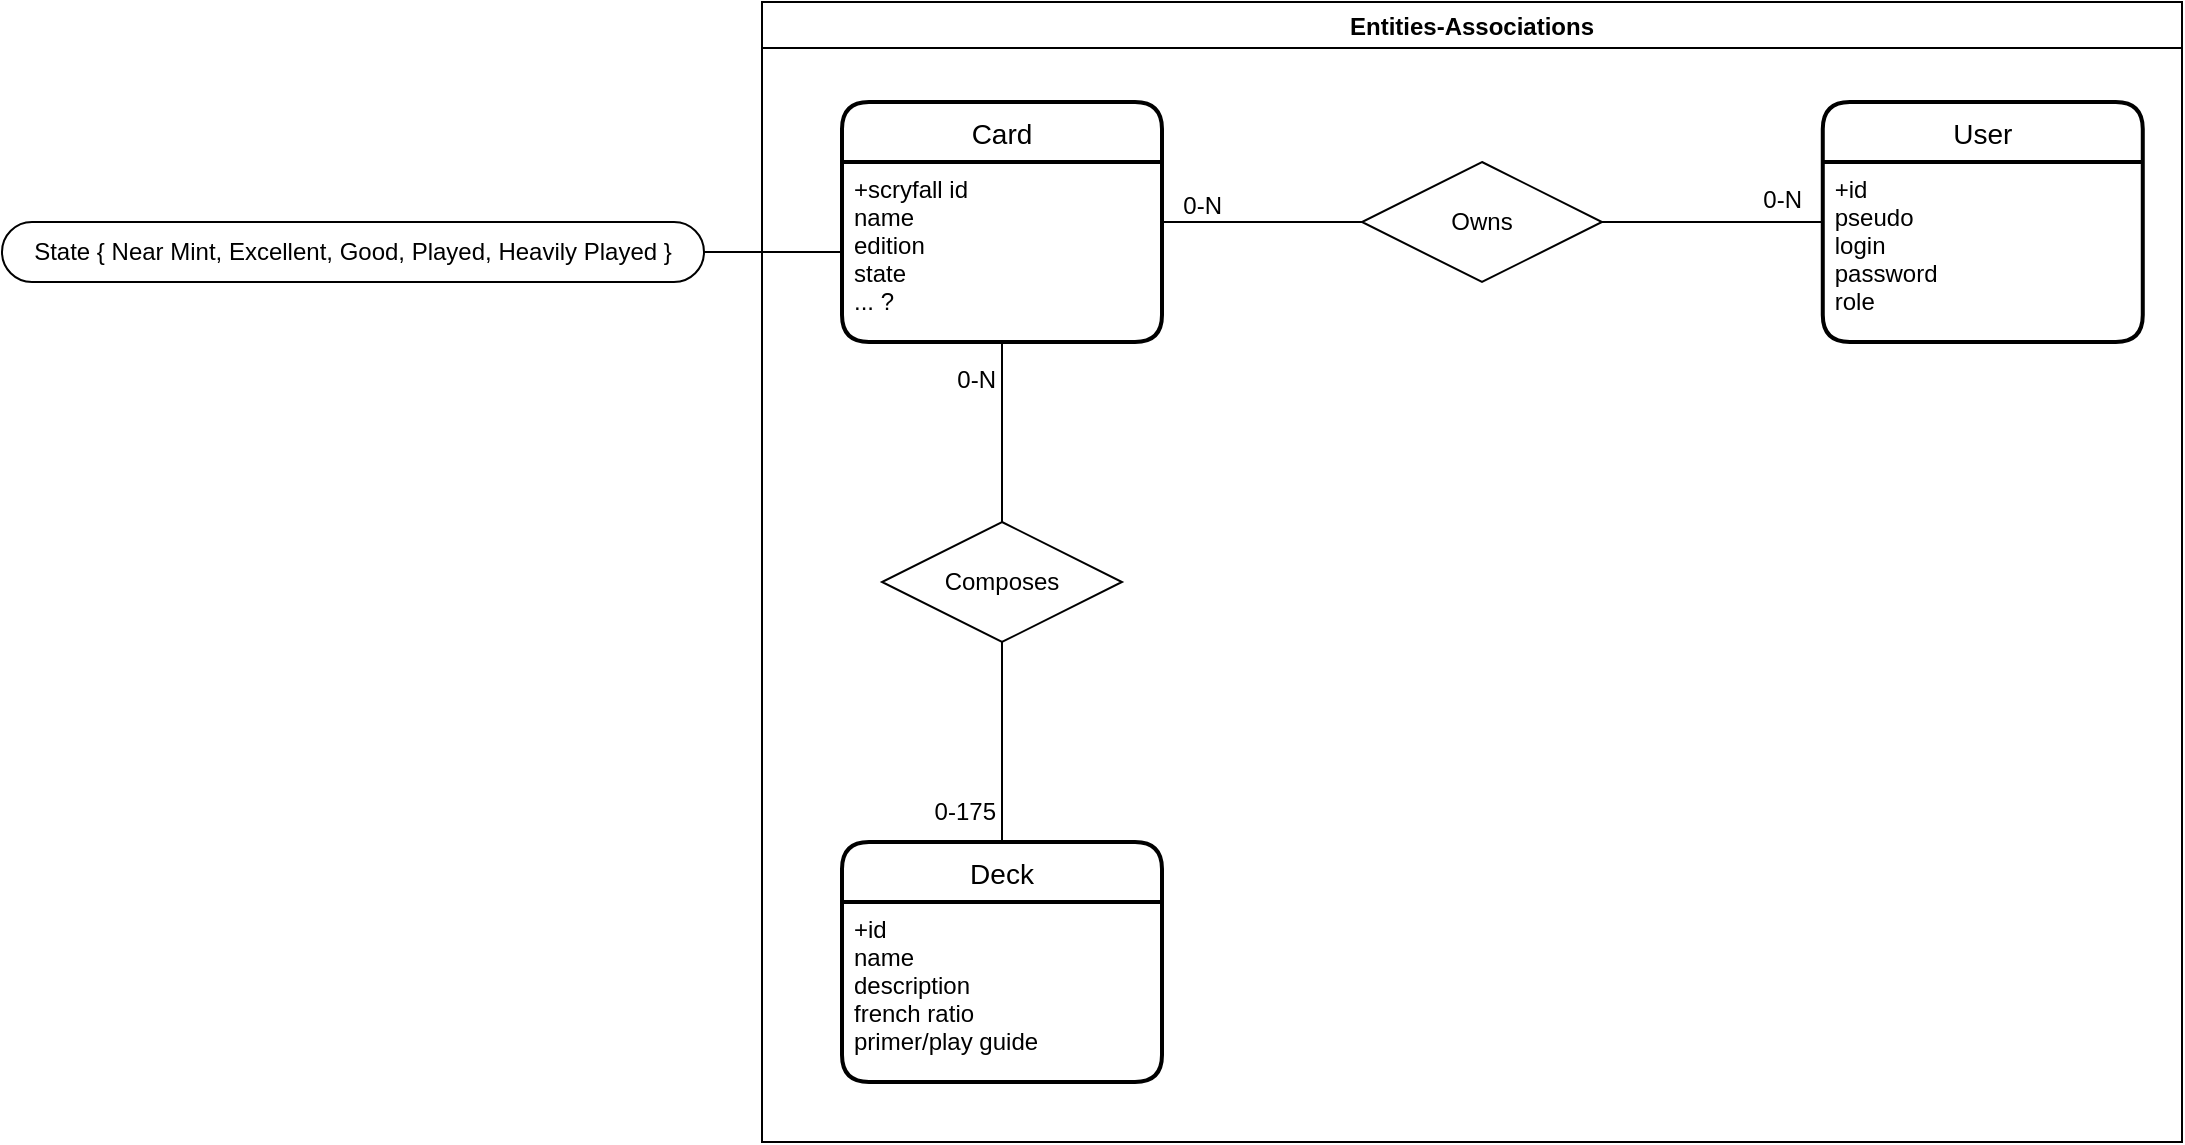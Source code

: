 <mxfile version="19.0.3" type="device"><diagram id="eYG54SmlmlkK2KK8Jqpe" name="Page-1"><mxGraphModel dx="2012" dy="721" grid="1" gridSize="10" guides="1" tooltips="1" connect="1" arrows="1" fold="1" page="1" pageScale="1" pageWidth="827" pageHeight="1169" math="0" shadow="0"><root><mxCell id="0"/><mxCell id="1" parent="0"/><mxCell id="pUwzu1L4frO4DW3rU4T6-24" value="Entities-Associations" style="swimlane;" vertex="1" parent="1"><mxGeometry x="220" y="130" width="710" height="570" as="geometry"><mxRectangle x="210" y="130" width="130" height="23" as="alternateBounds"/></mxGeometry></mxCell><mxCell id="pUwzu1L4frO4DW3rU4T6-1" value="User" style="swimlane;childLayout=stackLayout;horizontal=1;startSize=30;horizontalStack=0;rounded=1;fontSize=14;fontStyle=0;strokeWidth=2;resizeParent=0;resizeLast=1;shadow=0;dashed=0;align=center;" vertex="1" parent="pUwzu1L4frO4DW3rU4T6-24"><mxGeometry x="530.39" y="50" width="160" height="120" as="geometry"/></mxCell><mxCell id="pUwzu1L4frO4DW3rU4T6-2" value="+id&#10;pseudo&#10;login&#10;password&#10;role" style="align=left;strokeColor=none;fillColor=none;spacingLeft=4;fontSize=12;verticalAlign=top;resizable=0;rotatable=0;part=1;" vertex="1" parent="pUwzu1L4frO4DW3rU4T6-1"><mxGeometry y="30" width="160" height="90" as="geometry"/></mxCell><mxCell id="pUwzu1L4frO4DW3rU4T6-3" value="Deck" style="swimlane;childLayout=stackLayout;horizontal=1;startSize=30;horizontalStack=0;rounded=1;fontSize=14;fontStyle=0;strokeWidth=2;resizeParent=0;resizeLast=1;shadow=0;dashed=0;align=center;" vertex="1" parent="pUwzu1L4frO4DW3rU4T6-24"><mxGeometry x="40" y="420" width="160" height="120" as="geometry"/></mxCell><mxCell id="pUwzu1L4frO4DW3rU4T6-4" value="+id&#10;name&#10;description&#10;french ratio&#10;primer/play guide" style="align=left;strokeColor=none;fillColor=none;spacingLeft=4;fontSize=12;verticalAlign=top;resizable=0;rotatable=0;part=1;" vertex="1" parent="pUwzu1L4frO4DW3rU4T6-3"><mxGeometry y="30" width="160" height="90" as="geometry"/></mxCell><mxCell id="pUwzu1L4frO4DW3rU4T6-5" value="Card" style="swimlane;childLayout=stackLayout;horizontal=1;startSize=30;horizontalStack=0;rounded=1;fontSize=14;fontStyle=0;strokeWidth=2;resizeParent=0;resizeLast=1;shadow=0;dashed=0;align=center;" vertex="1" parent="pUwzu1L4frO4DW3rU4T6-24"><mxGeometry x="40" y="50" width="160" height="120" as="geometry"/></mxCell><mxCell id="pUwzu1L4frO4DW3rU4T6-6" value="+scryfall id&#10;name&#10;edition&#10;state&#10;... ?" style="align=left;strokeColor=none;fillColor=none;spacingLeft=4;fontSize=12;verticalAlign=top;resizable=0;rotatable=0;part=1;" vertex="1" parent="pUwzu1L4frO4DW3rU4T6-5"><mxGeometry y="30" width="160" height="90" as="geometry"/></mxCell><mxCell id="pUwzu1L4frO4DW3rU4T6-9" value="Owns" style="shape=rhombus;perimeter=rhombusPerimeter;whiteSpace=wrap;html=1;align=center;" vertex="1" parent="pUwzu1L4frO4DW3rU4T6-24"><mxGeometry x="300" y="80" width="120" height="60" as="geometry"/></mxCell><mxCell id="pUwzu1L4frO4DW3rU4T6-11" value="Composes" style="shape=rhombus;perimeter=rhombusPerimeter;whiteSpace=wrap;html=1;align=center;" vertex="1" parent="pUwzu1L4frO4DW3rU4T6-24"><mxGeometry x="60" y="260" width="120" height="60" as="geometry"/></mxCell><mxCell id="pUwzu1L4frO4DW3rU4T6-16" value="" style="endArrow=none;html=1;rounded=0;strokeColor=#000000;strokeWidth=1;" edge="1" parent="pUwzu1L4frO4DW3rU4T6-24" source="pUwzu1L4frO4DW3rU4T6-9" target="pUwzu1L4frO4DW3rU4T6-1"><mxGeometry relative="1" as="geometry"><mxPoint x="230" y="250" as="sourcePoint"/><mxPoint x="390" y="250" as="targetPoint"/></mxGeometry></mxCell><mxCell id="pUwzu1L4frO4DW3rU4T6-17" value="0-N" style="resizable=0;html=1;align=right;verticalAlign=bottom;" connectable="0" vertex="1" parent="pUwzu1L4frO4DW3rU4T6-16"><mxGeometry x="1" relative="1" as="geometry"><mxPoint x="-10" y="-3" as="offset"/></mxGeometry></mxCell><mxCell id="pUwzu1L4frO4DW3rU4T6-18" value="" style="endArrow=none;html=1;rounded=0;strokeColor=#000000;strokeWidth=1;" edge="1" parent="pUwzu1L4frO4DW3rU4T6-24" source="pUwzu1L4frO4DW3rU4T6-9" target="pUwzu1L4frO4DW3rU4T6-5"><mxGeometry relative="1" as="geometry"><mxPoint x="657.097" y="493.548" as="sourcePoint"/><mxPoint x="743.902" y="170.0" as="targetPoint"/></mxGeometry></mxCell><mxCell id="pUwzu1L4frO4DW3rU4T6-19" value="0-N" style="resizable=0;html=1;align=right;verticalAlign=bottom;" connectable="0" vertex="1" parent="pUwzu1L4frO4DW3rU4T6-18"><mxGeometry x="1" relative="1" as="geometry"><mxPoint x="30" as="offset"/></mxGeometry></mxCell><mxCell id="pUwzu1L4frO4DW3rU4T6-20" value="" style="endArrow=none;html=1;rounded=0;strokeColor=#000000;strokeWidth=1;" edge="1" parent="pUwzu1L4frO4DW3rU4T6-24" source="pUwzu1L4frO4DW3rU4T6-11" target="pUwzu1L4frO4DW3rU4T6-5"><mxGeometry relative="1" as="geometry"><mxPoint x="390" y="120.0" as="sourcePoint"/><mxPoint x="210" y="120.0" as="targetPoint"/></mxGeometry></mxCell><mxCell id="pUwzu1L4frO4DW3rU4T6-21" value="0-N" style="resizable=0;html=1;align=right;verticalAlign=bottom;" connectable="0" vertex="1" parent="pUwzu1L4frO4DW3rU4T6-20"><mxGeometry x="1" relative="1" as="geometry"><mxPoint x="-3" y="27" as="offset"/></mxGeometry></mxCell><mxCell id="pUwzu1L4frO4DW3rU4T6-22" value="" style="endArrow=none;html=1;rounded=0;strokeColor=#000000;strokeWidth=1;" edge="1" parent="pUwzu1L4frO4DW3rU4T6-24" source="pUwzu1L4frO4DW3rU4T6-11" target="pUwzu1L4frO4DW3rU4T6-3"><mxGeometry relative="1" as="geometry"><mxPoint x="130" y="270" as="sourcePoint"/><mxPoint x="130" y="180.0" as="targetPoint"/></mxGeometry></mxCell><mxCell id="pUwzu1L4frO4DW3rU4T6-23" value="0-175" style="resizable=0;html=1;align=right;verticalAlign=bottom;" connectable="0" vertex="1" parent="pUwzu1L4frO4DW3rU4T6-22"><mxGeometry x="1" relative="1" as="geometry"><mxPoint x="-3" y="-7" as="offset"/></mxGeometry></mxCell><mxCell id="pUwzu1L4frO4DW3rU4T6-25" value="State { Near Mint, Excellent, Good, Played, Heavily Played }" style="whiteSpace=wrap;html=1;rounded=1;arcSize=50;align=center;verticalAlign=middle;strokeWidth=1;autosize=1;spacing=4;treeFolding=1;treeMoving=1;newEdgeStyle={&quot;edgeStyle&quot;:&quot;entityRelationEdgeStyle&quot;,&quot;startArrow&quot;:&quot;none&quot;,&quot;endArrow&quot;:&quot;none&quot;,&quot;segment&quot;:10,&quot;curved&quot;:1};" vertex="1" parent="1"><mxGeometry x="-160" y="240" width="351" height="30" as="geometry"/></mxCell><mxCell id="pUwzu1L4frO4DW3rU4T6-27" value="" style="endArrow=none;html=1;strokeColor=#000000;strokeWidth=1;curved=1;" edge="1" parent="1" source="pUwzu1L4frO4DW3rU4T6-25" target="pUwzu1L4frO4DW3rU4T6-6"><mxGeometry width="50" height="50" relative="1" as="geometry"><mxPoint x="530" y="430" as="sourcePoint"/><mxPoint x="580" y="380" as="targetPoint"/></mxGeometry></mxCell></root></mxGraphModel></diagram></mxfile>